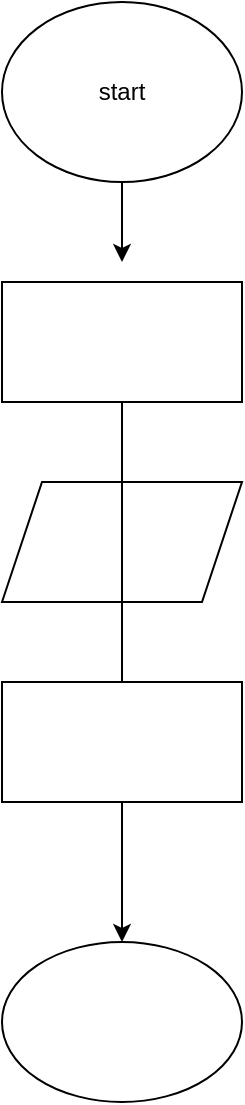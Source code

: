 <mxfile version="20.8.10" type="github">
  <diagram name="Page-1" id="g_svoJ3WIR0ThaaJfSX0">
    <mxGraphModel dx="1434" dy="806" grid="1" gridSize="10" guides="1" tooltips="1" connect="1" arrows="1" fold="1" page="1" pageScale="1" pageWidth="850" pageHeight="1100" math="0" shadow="0">
      <root>
        <mxCell id="0" />
        <mxCell id="1" parent="0" />
        <mxCell id="vtIXAiy6yxHpcTjXfamn-8" value="" style="edgeStyle=orthogonalEdgeStyle;rounded=0;orthogonalLoop=1;jettySize=auto;html=1;" edge="1" parent="1" source="vtIXAiy6yxHpcTjXfamn-1">
          <mxGeometry relative="1" as="geometry">
            <mxPoint x="170" y="170" as="targetPoint" />
          </mxGeometry>
        </mxCell>
        <mxCell id="vtIXAiy6yxHpcTjXfamn-1" value="start" style="ellipse;whiteSpace=wrap;html=1;" vertex="1" parent="1">
          <mxGeometry x="110" y="40" width="120" height="90" as="geometry" />
        </mxCell>
        <mxCell id="vtIXAiy6yxHpcTjXfamn-7" value="" style="ellipse;whiteSpace=wrap;html=1;" vertex="1" parent="1">
          <mxGeometry x="110" y="510" width="120" height="80" as="geometry" />
        </mxCell>
        <mxCell id="vtIXAiy6yxHpcTjXfamn-10" value="" style="edgeStyle=orthogonalEdgeStyle;rounded=0;orthogonalLoop=1;jettySize=auto;html=1;startArrow=none;" edge="1" parent="1" source="vtIXAiy6yxHpcTjXfamn-13" target="vtIXAiy6yxHpcTjXfamn-7">
          <mxGeometry relative="1" as="geometry" />
        </mxCell>
        <mxCell id="vtIXAiy6yxHpcTjXfamn-9" value="" style="rounded=0;whiteSpace=wrap;html=1;" vertex="1" parent="1">
          <mxGeometry x="110" y="180" width="120" height="60" as="geometry" />
        </mxCell>
        <mxCell id="vtIXAiy6yxHpcTjXfamn-11" value="" style="shape=parallelogram;perimeter=parallelogramPerimeter;whiteSpace=wrap;html=1;fixedSize=1;" vertex="1" parent="1">
          <mxGeometry x="110" y="280" width="120" height="60" as="geometry" />
        </mxCell>
        <mxCell id="vtIXAiy6yxHpcTjXfamn-14" value="" style="edgeStyle=orthogonalEdgeStyle;rounded=0;orthogonalLoop=1;jettySize=auto;html=1;endArrow=none;" edge="1" parent="1" source="vtIXAiy6yxHpcTjXfamn-9" target="vtIXAiy6yxHpcTjXfamn-13">
          <mxGeometry relative="1" as="geometry">
            <mxPoint x="170" y="240" as="sourcePoint" />
            <mxPoint x="170" y="510" as="targetPoint" />
          </mxGeometry>
        </mxCell>
        <mxCell id="vtIXAiy6yxHpcTjXfamn-13" value="" style="rounded=0;whiteSpace=wrap;html=1;" vertex="1" parent="1">
          <mxGeometry x="110" y="380" width="120" height="60" as="geometry" />
        </mxCell>
      </root>
    </mxGraphModel>
  </diagram>
</mxfile>
